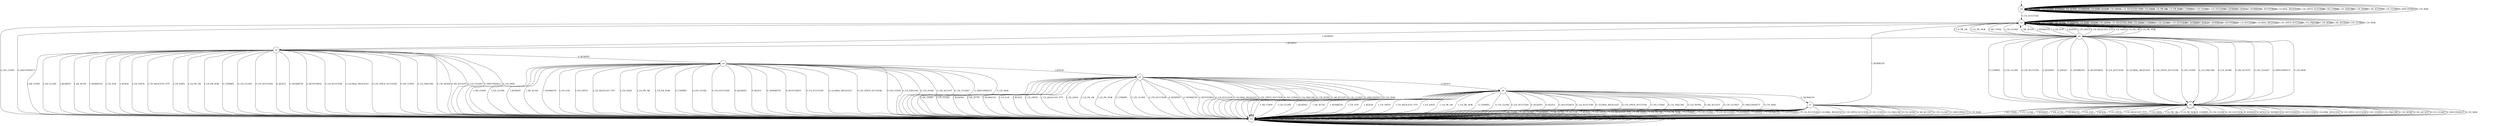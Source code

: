 digraph g {

	s0 [shape="circle" label="s0"];
	s1 [shape="circle" label="s1"];
	s2 [shape="circle" label="s2"];
	s3 [shape="circle" label="s3"];
	s4 [shape="circle" label="s4"];
	s5 [shape="circle" label="s5"];
	s6 [shape="circle" label="s6"];
	s7 [shape="circle" label="s7"];
	s8 [shape="circle" label="s8"];
	s9 [shape="doublecircle" label="s9"];
	s0 -> s0 [label="I_SR_CONN"];
	s0 -> s0 [label="I_CH_CLOSE"];
	s0 -> s0 [label="I_KEXINIT"];
	s0 -> s0 [label="I_SR_AUTH"];
	s0 -> s0 [label="I_NEWKEYS"];
	s0 -> s0 [label="I_CH_EOF"];
	s0 -> s0 [label="I_KEX30"];
	s0 -> s0 [label="I_CH_OPEN"];
	s0 -> s0 [label="I_CH_REQUEST_PTY"];
	s0 -> s0 [label="I_CH_DATA"];
	s0 -> s0 [label="I_UA_PK_OK"];
	s0 -> s0 [label="I_UA_PK_NOK"];
	s0 -> s0 [label="O_UNIMPL"];
	s0 -> s0 [label="O_CH_CLOSE"];
	s0 -> s0 [label="O_CH_SUCCESS"];
	s0 -> s0 [label="O_KEXINIT"];
	s0 -> s0 [label="O_KEX31"];
	s0 -> s0 [label="O_NEWKEYS"];
	s0 -> s0 [label="O_BUFFERED"];
	s0 -> s1 [label="O_UA_SUCCESS"];
	s0 -> s0 [label="O_GLOBAL_REQUEST"];
	s0 -> s0 [label="O_CH_OPEN_SUCCESS"];
	s0 -> s0 [label="O_NO_CONN"];
	s0 -> s0 [label="O_UA_FAILURE"];
	s0 -> s0 [label="O_CH_NONE"];
	s0 -> s0 [label="O_SR_ACCEPT"];
	s0 -> s0 [label="O_CH_CLOSE*"];
	s0 -> s0 [label="O_DISCONNECT"];
	s0 -> s0 [label="O_CH_MAX"];
	s1 -> s1 [label="I_SR_CONN"];
	s1 -> s1 [label="I_CH_CLOSE"];
	s1 -> s2 [label="I_KEXINIT"];
	s1 -> s1 [label="I_SR_AUTH"];
	s1 -> s1 [label="I_NEWKEYS"];
	s1 -> s1 [label="I_CH_EOF"];
	s1 -> s1 [label="I_KEX30"];
	s1 -> s1 [label="I_CH_OPEN"];
	s1 -> s1 [label="I_CH_REQUEST_PTY"];
	s1 -> s1 [label="I_CH_DATA"];
	s1 -> s8 [label="I_UA_PK_OK"];
	s1 -> s8 [label="I_UA_PK_NOK"];
	s1 -> s1 [label="O_UNIMPL"];
	s1 -> s1 [label="O_CH_CLOSE"];
	s1 -> s1 [label="O_CH_SUCCESS"];
	s1 -> s1 [label="O_KEXINIT"];
	s1 -> s1 [label="O_KEX31"];
	s1 -> s1 [label="O_NEWKEYS"];
	s1 -> s1 [label="O_BUFFERED"];
	s1 -> s1 [label="O_UA_SUCCESS"];
	s1 -> s1 [label="O_GLOBAL_REQUEST"];
	s1 -> s1 [label="O_CH_OPEN_SUCCESS"];
	s1 -> s3 [label="O_NO_CONN"];
	s1 -> s1 [label="O_UA_FAILURE"];
	s1 -> s1 [label="O_CH_NONE"];
	s1 -> s1 [label="O_SR_ACCEPT"];
	s1 -> s1 [label="O_CH_CLOSE*"];
	s1 -> s3 [label="O_DISCONNECT"];
	s1 -> s1 [label="O_CH_MAX"];
	s2 -> s3 [label="I_SR_CONN"];
	s2 -> s3 [label="I_CH_CLOSE"];
	s2 -> s3 [label="I_KEXINIT"];
	s2 -> s3 [label="I_SR_AUTH"];
	s2 -> s3 [label="I_NEWKEYS"];
	s2 -> s3 [label="I_CH_EOF"];
	s2 -> s3 [label="I_KEX30"];
	s2 -> s3 [label="I_CH_OPEN"];
	s2 -> s3 [label="I_CH_REQUEST_PTY"];
	s2 -> s3 [label="I_CH_DATA"];
	s2 -> s3 [label="I_UA_PK_OK"];
	s2 -> s3 [label="I_UA_PK_NOK"];
	s2 -> s3 [label="O_UNIMPL"];
	s2 -> s3 [label="O_CH_CLOSE"];
	s2 -> s3 [label="O_CH_SUCCESS"];
	s2 -> s4 [label="O_KEXINIT"];
	s2 -> s3 [label="O_KEX31"];
	s2 -> s3 [label="O_NEWKEYS"];
	s2 -> s3 [label="O_BUFFERED"];
	s2 -> s3 [label="O_UA_SUCCESS"];
	s2 -> s3 [label="O_GLOBAL_REQUEST"];
	s2 -> s3 [label="O_CH_OPEN_SUCCESS"];
	s2 -> s3 [label="O_NO_CONN"];
	s2 -> s3 [label="O_UA_FAILURE"];
	s2 -> s3 [label="O_CH_NONE"];
	s2 -> s3 [label="O_SR_ACCEPT"];
	s2 -> s3 [label="O_CH_CLOSE*"];
	s2 -> s3 [label="O_DISCONNECT"];
	s2 -> s3 [label="O_CH_MAX"];
	s3 -> s3 [label="I_SR_CONN"];
	s3 -> s3 [label="I_CH_CLOSE"];
	s3 -> s3 [label="I_KEXINIT"];
	s3 -> s3 [label="I_SR_AUTH"];
	s3 -> s3 [label="I_NEWKEYS"];
	s3 -> s3 [label="I_CH_EOF"];
	s3 -> s3 [label="I_KEX30"];
	s3 -> s3 [label="I_CH_OPEN"];
	s3 -> s3 [label="I_CH_REQUEST_PTY"];
	s3 -> s3 [label="I_CH_DATA"];
	s3 -> s3 [label="I_UA_PK_OK"];
	s3 -> s3 [label="I_UA_PK_NOK"];
	s3 -> s3 [label="O_UNIMPL"];
	s3 -> s3 [label="O_CH_CLOSE"];
	s3 -> s3 [label="O_CH_SUCCESS"];
	s3 -> s3 [label="O_KEXINIT"];
	s3 -> s3 [label="O_KEX31"];
	s3 -> s3 [label="O_NEWKEYS"];
	s3 -> s3 [label="O_BUFFERED"];
	s3 -> s3 [label="O_UA_SUCCESS"];
	s3 -> s3 [label="O_GLOBAL_REQUEST"];
	s3 -> s3 [label="O_CH_OPEN_SUCCESS"];
	s3 -> s3 [label="O_NO_CONN"];
	s3 -> s3 [label="O_UA_FAILURE"];
	s3 -> s3 [label="O_CH_NONE"];
	s3 -> s3 [label="O_SR_ACCEPT"];
	s3 -> s3 [label="O_CH_CLOSE*"];
	s3 -> s3 [label="O_DISCONNECT"];
	s3 -> s3 [label="O_CH_MAX"];
	s4 -> s3 [label="I_SR_CONN"];
	s4 -> s3 [label="I_CH_CLOSE"];
	s4 -> s3 [label="I_KEXINIT"];
	s4 -> s3 [label="I_SR_AUTH"];
	s4 -> s3 [label="I_NEWKEYS"];
	s4 -> s3 [label="I_CH_EOF"];
	s4 -> s5 [label="I_KEX30"];
	s4 -> s3 [label="I_CH_OPEN"];
	s4 -> s3 [label="I_CH_REQUEST_PTY"];
	s4 -> s3 [label="I_CH_DATA"];
	s4 -> s3 [label="I_UA_PK_OK"];
	s4 -> s3 [label="I_UA_PK_NOK"];
	s4 -> s3 [label="O_UNIMPL"];
	s4 -> s3 [label="O_CH_CLOSE"];
	s4 -> s3 [label="O_CH_SUCCESS"];
	s4 -> s3 [label="O_KEXINIT"];
	s4 -> s3 [label="O_KEX31"];
	s4 -> s3 [label="O_NEWKEYS"];
	s4 -> s3 [label="O_BUFFERED"];
	s4 -> s3 [label="O_UA_SUCCESS"];
	s4 -> s3 [label="O_GLOBAL_REQUEST"];
	s4 -> s3 [label="O_CH_OPEN_SUCCESS"];
	s4 -> s3 [label="O_NO_CONN"];
	s4 -> s3 [label="O_UA_FAILURE"];
	s4 -> s3 [label="O_CH_NONE"];
	s4 -> s3 [label="O_SR_ACCEPT"];
	s4 -> s3 [label="O_CH_CLOSE*"];
	s4 -> s3 [label="O_DISCONNECT"];
	s4 -> s3 [label="O_CH_MAX"];
	s5 -> s3 [label="I_SR_CONN"];
	s5 -> s3 [label="I_CH_CLOSE"];
	s5 -> s3 [label="I_KEXINIT"];
	s5 -> s3 [label="I_SR_AUTH"];
	s5 -> s3 [label="I_NEWKEYS"];
	s5 -> s3 [label="I_CH_EOF"];
	s5 -> s3 [label="I_KEX30"];
	s5 -> s3 [label="I_CH_OPEN"];
	s5 -> s3 [label="I_CH_REQUEST_PTY"];
	s5 -> s3 [label="I_CH_DATA"];
	s5 -> s3 [label="I_UA_PK_OK"];
	s5 -> s3 [label="I_UA_PK_NOK"];
	s5 -> s3 [label="O_UNIMPL"];
	s5 -> s3 [label="O_CH_CLOSE"];
	s5 -> s3 [label="O_CH_SUCCESS"];
	s5 -> s3 [label="O_KEXINIT"];
	s5 -> s6 [label="O_KEX31"];
	s5 -> s3 [label="O_NEWKEYS"];
	s5 -> s3 [label="O_BUFFERED"];
	s5 -> s3 [label="O_UA_SUCCESS"];
	s5 -> s3 [label="O_GLOBAL_REQUEST"];
	s5 -> s3 [label="O_CH_OPEN_SUCCESS"];
	s5 -> s3 [label="O_NO_CONN"];
	s5 -> s3 [label="O_UA_FAILURE"];
	s5 -> s3 [label="O_CH_NONE"];
	s5 -> s3 [label="O_SR_ACCEPT"];
	s5 -> s3 [label="O_CH_CLOSE*"];
	s5 -> s3 [label="O_DISCONNECT"];
	s5 -> s3 [label="O_CH_MAX"];
	s6 -> s3 [label="I_SR_CONN"];
	s6 -> s3 [label="I_CH_CLOSE"];
	s6 -> s3 [label="I_KEXINIT"];
	s6 -> s3 [label="I_SR_AUTH"];
	s6 -> s3 [label="I_NEWKEYS"];
	s6 -> s3 [label="I_CH_EOF"];
	s6 -> s3 [label="I_KEX30"];
	s6 -> s3 [label="I_CH_OPEN"];
	s6 -> s3 [label="I_CH_REQUEST_PTY"];
	s6 -> s3 [label="I_CH_DATA"];
	s6 -> s3 [label="I_UA_PK_OK"];
	s6 -> s3 [label="I_UA_PK_NOK"];
	s6 -> s3 [label="O_UNIMPL"];
	s6 -> s3 [label="O_CH_CLOSE"];
	s6 -> s3 [label="O_CH_SUCCESS"];
	s6 -> s3 [label="O_KEXINIT"];
	s6 -> s3 [label="O_KEX31"];
	s6 -> s7 [label="O_NEWKEYS"];
	s6 -> s3 [label="O_BUFFERED"];
	s6 -> s3 [label="O_UA_SUCCESS"];
	s6 -> s3 [label="O_GLOBAL_REQUEST"];
	s6 -> s3 [label="O_CH_OPEN_SUCCESS"];
	s6 -> s3 [label="O_NO_CONN"];
	s6 -> s3 [label="O_UA_FAILURE"];
	s6 -> s3 [label="O_CH_NONE"];
	s6 -> s3 [label="O_SR_ACCEPT"];
	s6 -> s3 [label="O_CH_CLOSE*"];
	s6 -> s3 [label="O_DISCONNECT"];
	s6 -> s3 [label="O_CH_MAX"];
	s7 -> s3 [label="I_SR_CONN"];
	s7 -> s3 [label="I_CH_CLOSE"];
	s7 -> s3 [label="I_KEXINIT"];
	s7 -> s3 [label="I_SR_AUTH"];
	s7 -> s1 [label="I_NEWKEYS"];
	s7 -> s3 [label="I_CH_EOF"];
	s7 -> s3 [label="I_KEX30"];
	s7 -> s3 [label="I_CH_OPEN"];
	s7 -> s3 [label="I_CH_REQUEST_PTY"];
	s7 -> s3 [label="I_CH_DATA"];
	s7 -> s3 [label="I_UA_PK_OK"];
	s7 -> s3 [label="I_UA_PK_NOK"];
	s7 -> s3 [label="O_UNIMPL"];
	s7 -> s3 [label="O_CH_CLOSE"];
	s7 -> s3 [label="O_CH_SUCCESS"];
	s7 -> s3 [label="O_KEXINIT"];
	s7 -> s3 [label="O_KEX31"];
	s7 -> s3 [label="O_NEWKEYS"];
	s7 -> s3 [label="O_BUFFERED"];
	s7 -> s3 [label="O_UA_SUCCESS"];
	s7 -> s3 [label="O_GLOBAL_REQUEST"];
	s7 -> s3 [label="O_CH_OPEN_SUCCESS"];
	s7 -> s3 [label="O_NO_CONN"];
	s7 -> s3 [label="O_UA_FAILURE"];
	s7 -> s3 [label="O_CH_NONE"];
	s7 -> s3 [label="O_SR_ACCEPT"];
	s7 -> s3 [label="O_CH_CLOSE*"];
	s7 -> s3 [label="O_DISCONNECT"];
	s7 -> s3 [label="O_CH_MAX"];
	s8 -> s1 [label="I_SR_CONN"];
	s8 -> s1 [label="I_CH_CLOSE"];
	s8 -> s2 [label="I_KEXINIT"];
	s8 -> s1 [label="I_SR_AUTH"];
	s8 -> s1 [label="I_NEWKEYS"];
	s8 -> s1 [label="I_CH_EOF"];
	s8 -> s1 [label="I_KEX30"];
	s8 -> s1 [label="I_CH_OPEN"];
	s8 -> s1 [label="I_CH_REQUEST_PTY"];
	s8 -> s1 [label="I_CH_DATA"];
	s8 -> s1 [label="I_UA_PK_OK"];
	s8 -> s1 [label="I_UA_PK_NOK"];
	s8 -> s9 [label="O_UNIMPL"];
	s8 -> s9 [label="O_CH_CLOSE"];
	s8 -> s9 [label="O_CH_SUCCESS"];
	s8 -> s9 [label="O_KEXINIT"];
	s8 -> s9 [label="O_KEX31"];
	s8 -> s9 [label="O_NEWKEYS"];
	s8 -> s9 [label="O_BUFFERED"];
	s8 -> s9 [label="O_UA_SUCCESS"];
	s8 -> s9 [label="O_GLOBAL_REQUEST"];
	s8 -> s9 [label="O_CH_OPEN_SUCCESS"];
	s8 -> s9 [label="O_NO_CONN"];
	s8 -> s9 [label="O_UA_FAILURE"];
	s8 -> s9 [label="O_CH_NONE"];
	s8 -> s9 [label="O_SR_ACCEPT"];
	s8 -> s9 [label="O_CH_CLOSE*"];
	s8 -> s9 [label="O_DISCONNECT"];
	s8 -> s9 [label="O_CH_MAX"];
	s9 -> s3 [label="I_SR_CONN"];
	s9 -> s3 [label="I_CH_CLOSE"];
	s9 -> s3 [label="I_KEXINIT"];
	s9 -> s3 [label="I_SR_AUTH"];
	s9 -> s3 [label="I_NEWKEYS"];
	s9 -> s3 [label="I_CH_EOF"];
	s9 -> s3 [label="I_KEX30"];
	s9 -> s3 [label="I_CH_OPEN"];
	s9 -> s3 [label="I_CH_REQUEST_PTY"];
	s9 -> s3 [label="I_CH_DATA"];
	s9 -> s3 [label="I_UA_PK_OK"];
	s9 -> s3 [label="I_UA_PK_NOK"];
	s9 -> s3 [label="O_UNIMPL"];
	s9 -> s3 [label="O_CH_CLOSE"];
	s9 -> s3 [label="O_CH_SUCCESS"];
	s9 -> s3 [label="O_KEXINIT"];
	s9 -> s3 [label="O_KEX31"];
	s9 -> s3 [label="O_NEWKEYS"];
	s9 -> s3 [label="O_BUFFERED"];
	s9 -> s3 [label="O_UA_SUCCESS"];
	s9 -> s3 [label="O_GLOBAL_REQUEST"];
	s9 -> s3 [label="O_CH_OPEN_SUCCESS"];
	s9 -> s3 [label="O_NO_CONN"];
	s9 -> s3 [label="O_UA_FAILURE"];
	s9 -> s3 [label="O_CH_NONE"];
	s9 -> s3 [label="O_SR_ACCEPT"];
	s9 -> s3 [label="O_CH_CLOSE*"];
	s9 -> s3 [label="O_DISCONNECT"];
	s9 -> s3 [label="O_CH_MAX"];

__start0 [label="" shape="none" width="0" height="0"];
__start0 -> s0;

}
